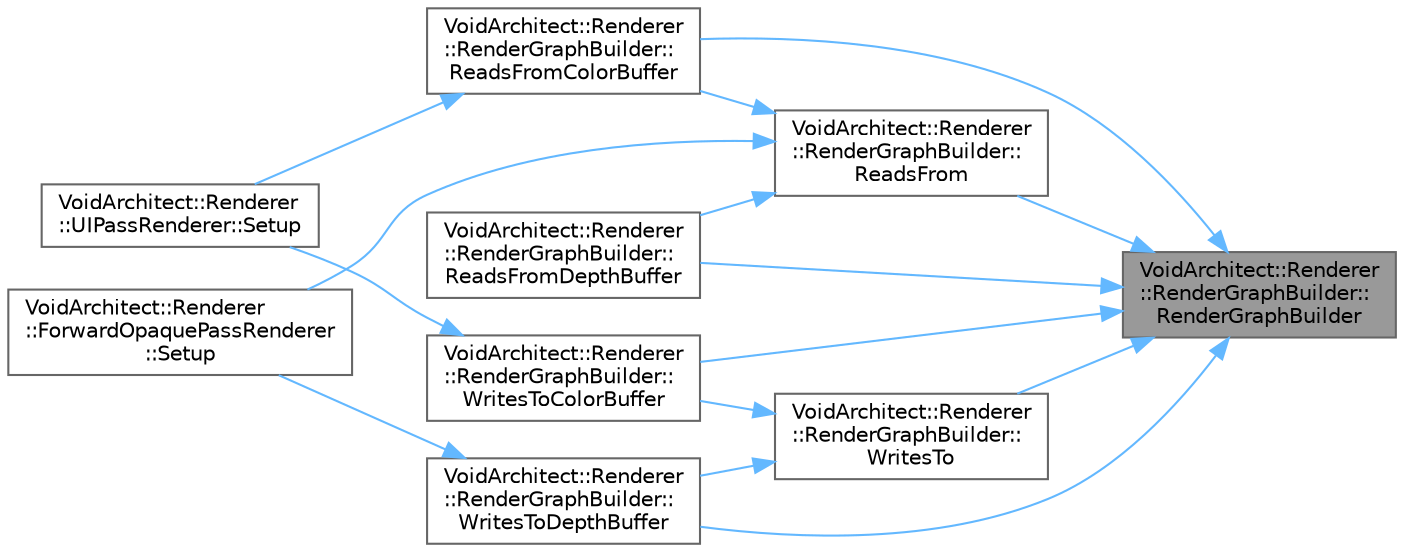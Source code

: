 digraph "VoidArchitect::Renderer::RenderGraphBuilder::RenderGraphBuilder"
{
 // LATEX_PDF_SIZE
  bgcolor="transparent";
  edge [fontname=Helvetica,fontsize=10,labelfontname=Helvetica,labelfontsize=10];
  node [fontname=Helvetica,fontsize=10,shape=box,height=0.2,width=0.4];
  rankdir="RL";
  Node1 [id="Node000001",label="VoidArchitect::Renderer\l::RenderGraphBuilder::\lRenderGraphBuilder",height=0.2,width=0.4,color="gray40", fillcolor="grey60", style="filled", fontcolor="black",tooltip=" "];
  Node1 -> Node2 [id="edge1_Node000001_Node000002",dir="back",color="steelblue1",style="solid",tooltip=" "];
  Node2 [id="Node000002",label="VoidArchitect::Renderer\l::RenderGraphBuilder::\lReadsFrom",height=0.2,width=0.4,color="grey40", fillcolor="white", style="filled",URL="$class_void_architect_1_1_renderer_1_1_render_graph_builder.html#a47e76d9e38755bb0f4a96910294b5c2f",tooltip=" "];
  Node2 -> Node3 [id="edge2_Node000002_Node000003",dir="back",color="steelblue1",style="solid",tooltip=" "];
  Node3 [id="Node000003",label="VoidArchitect::Renderer\l::RenderGraphBuilder::\lReadsFromColorBuffer",height=0.2,width=0.4,color="grey40", fillcolor="white", style="filled",URL="$class_void_architect_1_1_renderer_1_1_render_graph_builder.html#a36d0fb4e8501778ef73e0633ef288e8e",tooltip=" "];
  Node3 -> Node4 [id="edge3_Node000003_Node000004",dir="back",color="steelblue1",style="solid",tooltip=" "];
  Node4 [id="Node000004",label="VoidArchitect::Renderer\l::UIPassRenderer::Setup",height=0.2,width=0.4,color="grey40", fillcolor="white", style="filled",URL="$class_void_architect_1_1_renderer_1_1_u_i_pass_renderer.html#a9a4da3c6debc47671ae10f725f4d8ee0",tooltip=" "];
  Node2 -> Node5 [id="edge4_Node000002_Node000005",dir="back",color="steelblue1",style="solid",tooltip=" "];
  Node5 [id="Node000005",label="VoidArchitect::Renderer\l::RenderGraphBuilder::\lReadsFromDepthBuffer",height=0.2,width=0.4,color="grey40", fillcolor="white", style="filled",URL="$class_void_architect_1_1_renderer_1_1_render_graph_builder.html#a0b5e91083b103b9782dd0368f690fe22",tooltip=" "];
  Node2 -> Node6 [id="edge5_Node000002_Node000006",dir="back",color="steelblue1",style="solid",tooltip=" "];
  Node6 [id="Node000006",label="VoidArchitect::Renderer\l::ForwardOpaquePassRenderer\l::Setup",height=0.2,width=0.4,color="grey40", fillcolor="white", style="filled",URL="$class_void_architect_1_1_renderer_1_1_forward_opaque_pass_renderer.html#a24109d3a1e260028de4bdf2fdfe72eb7",tooltip=" "];
  Node1 -> Node3 [id="edge6_Node000001_Node000003",dir="back",color="steelblue1",style="solid",tooltip=" "];
  Node1 -> Node5 [id="edge7_Node000001_Node000005",dir="back",color="steelblue1",style="solid",tooltip=" "];
  Node1 -> Node7 [id="edge8_Node000001_Node000007",dir="back",color="steelblue1",style="solid",tooltip=" "];
  Node7 [id="Node000007",label="VoidArchitect::Renderer\l::RenderGraphBuilder::\lWritesTo",height=0.2,width=0.4,color="grey40", fillcolor="white", style="filled",URL="$class_void_architect_1_1_renderer_1_1_render_graph_builder.html#a9a2d7216299d95e55d28fd5ad6612d43",tooltip=" "];
  Node7 -> Node8 [id="edge9_Node000007_Node000008",dir="back",color="steelblue1",style="solid",tooltip=" "];
  Node8 [id="Node000008",label="VoidArchitect::Renderer\l::RenderGraphBuilder::\lWritesToColorBuffer",height=0.2,width=0.4,color="grey40", fillcolor="white", style="filled",URL="$class_void_architect_1_1_renderer_1_1_render_graph_builder.html#a7aba84ccb2a526765b4539e4b4e90d19",tooltip=" "];
  Node8 -> Node4 [id="edge10_Node000008_Node000004",dir="back",color="steelblue1",style="solid",tooltip=" "];
  Node7 -> Node9 [id="edge11_Node000007_Node000009",dir="back",color="steelblue1",style="solid",tooltip=" "];
  Node9 [id="Node000009",label="VoidArchitect::Renderer\l::RenderGraphBuilder::\lWritesToDepthBuffer",height=0.2,width=0.4,color="grey40", fillcolor="white", style="filled",URL="$class_void_architect_1_1_renderer_1_1_render_graph_builder.html#a6eecd7b8edf0d018b6d052835716c3a9",tooltip=" "];
  Node9 -> Node6 [id="edge12_Node000009_Node000006",dir="back",color="steelblue1",style="solid",tooltip=" "];
  Node1 -> Node8 [id="edge13_Node000001_Node000008",dir="back",color="steelblue1",style="solid",tooltip=" "];
  Node1 -> Node9 [id="edge14_Node000001_Node000009",dir="back",color="steelblue1",style="solid",tooltip=" "];
}
